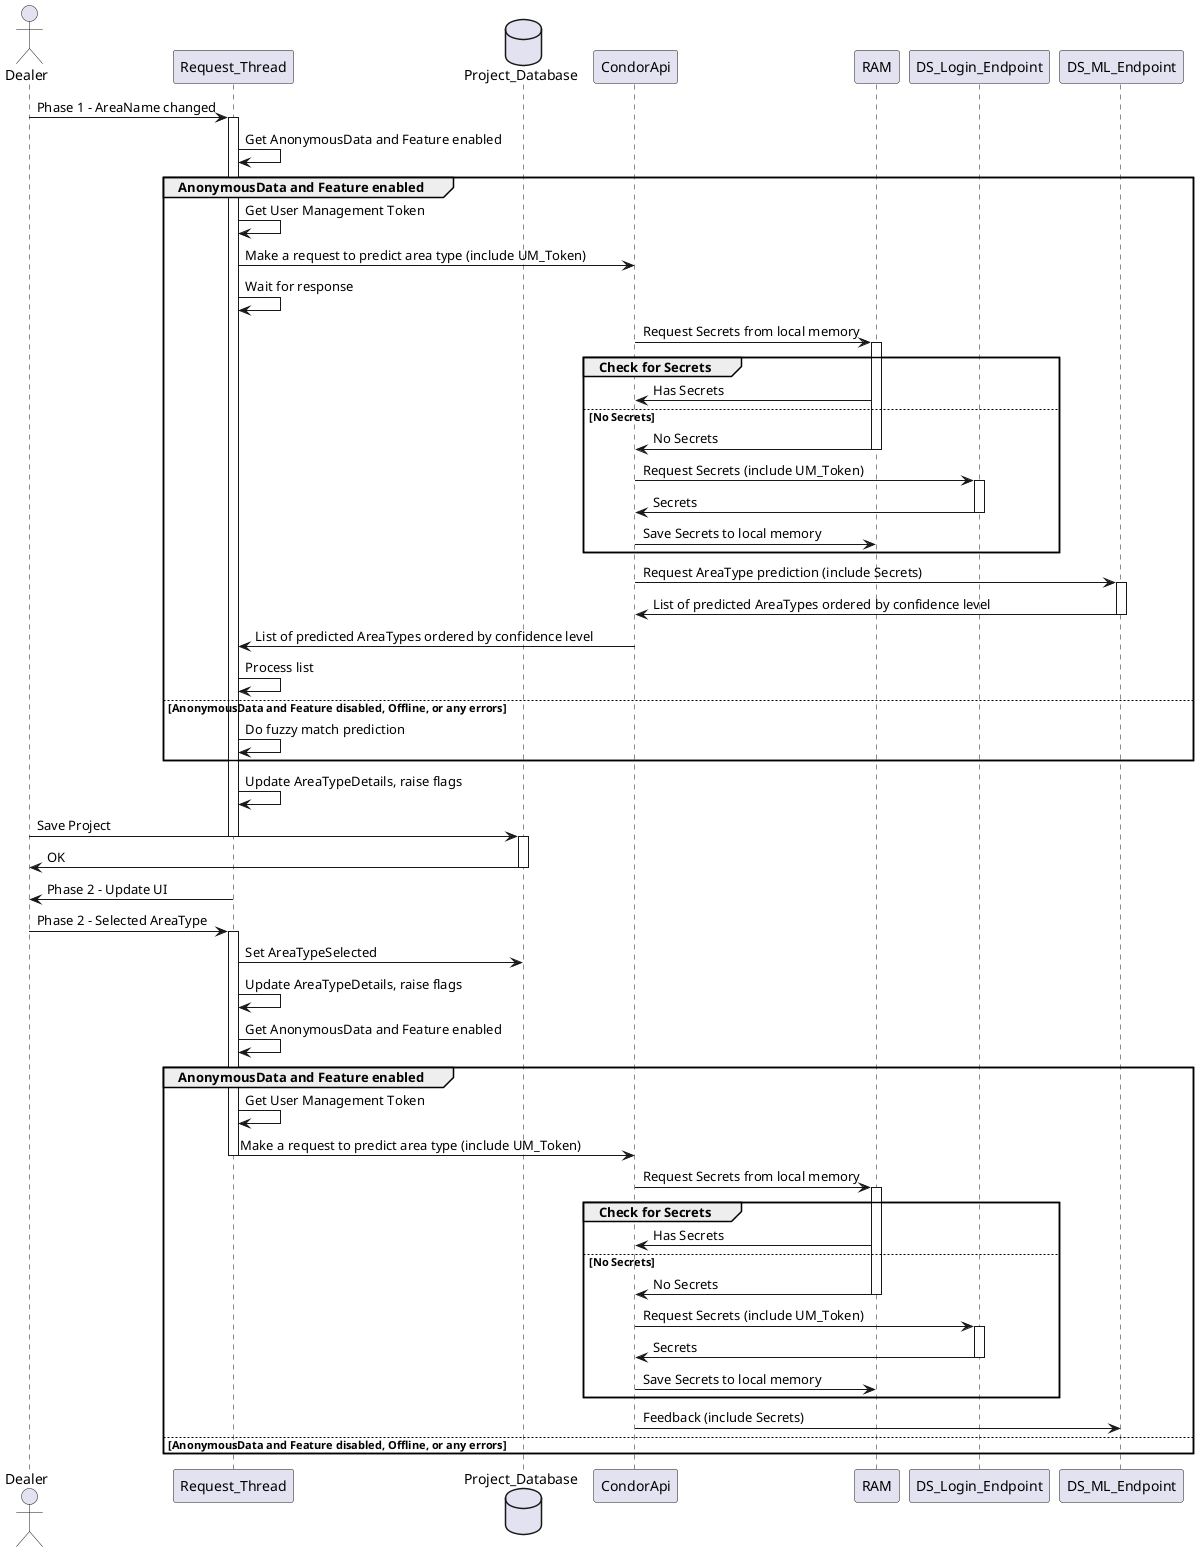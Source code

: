 @startuml area_type_request_sequence_2
actor       Dealer              as Dealer   order 10
participant Request_Thread      as Thread   order 20
database    Project_Database    as PrjDB    order 30
participant CondorApi           as CondorApi   order 35
participant RAM                 as Ram      order 40
participant DS_Login_Endpoint   as Login_DB    order 45
participant DS_ML_Endpoint      as ML_DB    order 50


Dealer -> Thread: Phase 1 - AreaName changed
activate Thread
Thread -> Thread: Get AnonymousData and Feature enabled
group AnonymousData and Feature enabled
    Thread -> Thread: Get User Management Token
    Thread -> CondorApi: Make a request to predict area type (include UM_Token)
    Thread -> Thread: Wait for response
	CondorApi -> Ram: Request Secrets from local memory
	activate Ram
	group Check for Secrets
		Ram -> CondorApi: Has Secrets
	else No Secrets
		Ram -> CondorApi: No Secrets
		deactivate Ram
		CondorApi -> Login_DB: Request Secrets (include UM_Token)
		activate Login_DB
		Login_DB -> CondorApi: Secrets
		deactivate Login_DB
		CondorApi -> Ram: Save Secrets to local memory
	end
	CondorApi -> ML_DB: Request AreaType prediction (include Secrets)
	activate ML_DB
	ML_DB -> CondorApi: List of predicted AreaTypes ordered by confidence level
	deactivate ML_DB
    CondorApi -> Thread: List of predicted AreaTypes ordered by confidence level
    Thread -> Thread: Process list
else AnonymousData and Feature disabled, Offline, or any errors
	Thread-> Thread: Do fuzzy match prediction
end
Thread -> Thread: Update AreaTypeDetails, raise flags
Dealer -> PrjDB: Save Project
deactivate Thread
activate PrjDB
PrjDB -> Dealer: OK
deactivate PrjDB
Thread -> Dealer: Phase 2 - Update UI

' Phase 2
Dealer -> Thread: Phase 2 - Selected AreaType
activate Thread
Thread -> PrjDB: Set AreaTypeSelected
Thread -> Thread: Update AreaTypeDetails, raise flags
Thread -> Thread: Get AnonymousData and Feature enabled
group AnonymousData and Feature enabled
    Thread -> Thread: Get User Management Token
    Thread -> CondorApi: Make a request to predict area type (include UM_Token)
	deactivate Thread
	CondorApi -> Ram: Request Secrets from local memory
	activate Ram
	group Check for Secrets
		Ram -> CondorApi: Has Secrets
	else No Secrets
		Ram -> CondorApi: No Secrets
		deactivate Ram
		CondorApi -> Login_DB: Request Secrets (include UM_Token)
		activate Login_DB
		Login_DB -> CondorApi: Secrets
		deactivate Login_DB
		CondorApi -> Ram: Save Secrets to local memory
	end
	CondorApi -> ML_DB: Feedback (include Secrets)
else AnonymousData and Feature disabled, Offline, or any errors
end
@enduml
